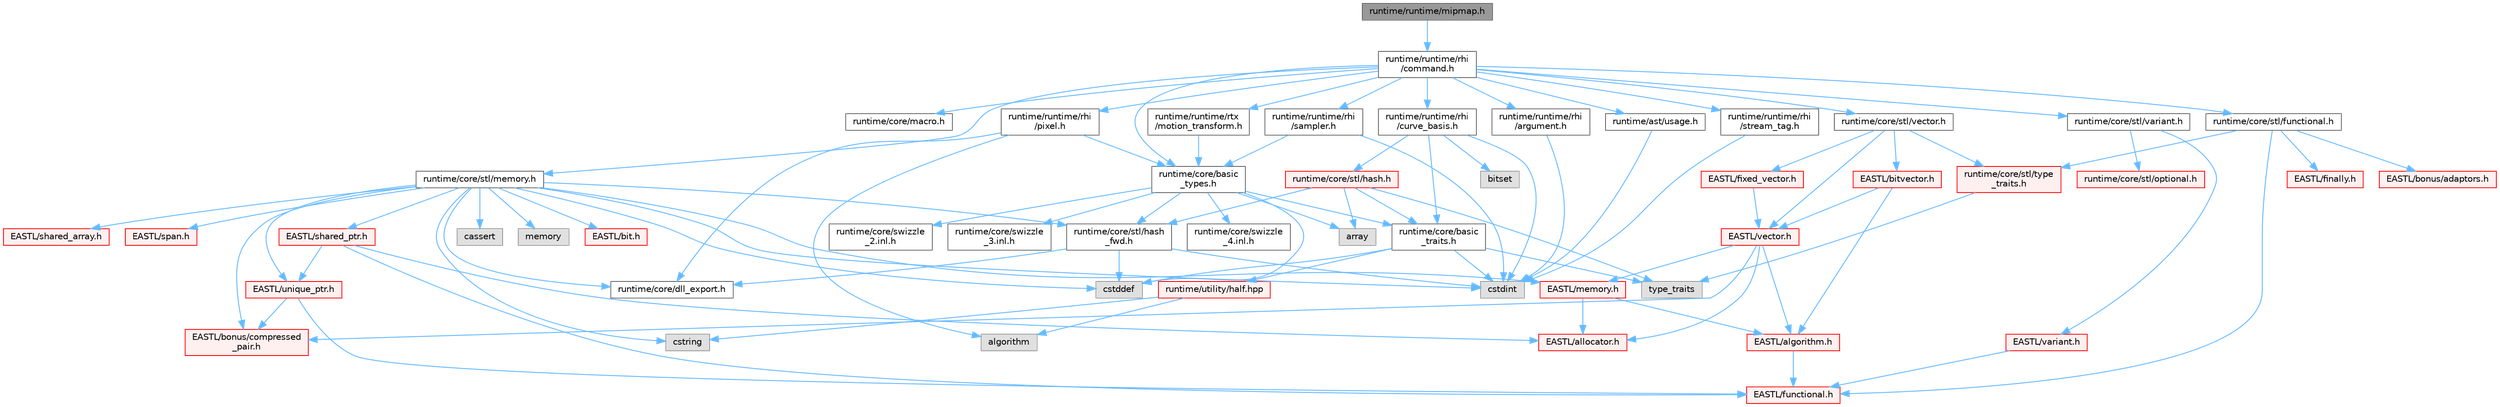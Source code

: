 digraph "runtime/runtime/mipmap.h"
{
 // LATEX_PDF_SIZE
  bgcolor="transparent";
  edge [fontname=Helvetica,fontsize=10,labelfontname=Helvetica,labelfontsize=10];
  node [fontname=Helvetica,fontsize=10,shape=box,height=0.2,width=0.4];
  Node1 [id="Node000001",label="runtime/runtime/mipmap.h",height=0.2,width=0.4,color="gray40", fillcolor="grey60", style="filled", fontcolor="black",tooltip=" "];
  Node1 -> Node2 [id="edge1_Node000001_Node000002",color="steelblue1",style="solid",tooltip=" "];
  Node2 [id="Node000002",label="runtime/runtime/rhi\l/command.h",height=0.2,width=0.4,color="grey40", fillcolor="white", style="filled",URL="$command_8h.html",tooltip=" "];
  Node2 -> Node3 [id="edge2_Node000002_Node000003",color="steelblue1",style="solid",tooltip=" "];
  Node3 [id="Node000003",label="runtime/core/macro.h",height=0.2,width=0.4,color="grey40", fillcolor="white", style="filled",URL="$macro_8h.html",tooltip=" "];
  Node2 -> Node4 [id="edge3_Node000002_Node000004",color="steelblue1",style="solid",tooltip=" "];
  Node4 [id="Node000004",label="runtime/core/basic\l_types.h",height=0.2,width=0.4,color="grey40", fillcolor="white", style="filled",URL="$basic__types_8h.html",tooltip=" "];
  Node4 -> Node5 [id="edge4_Node000004_Node000005",color="steelblue1",style="solid",tooltip=" "];
  Node5 [id="Node000005",label="cstddef",height=0.2,width=0.4,color="grey60", fillcolor="#E0E0E0", style="filled",tooltip=" "];
  Node4 -> Node6 [id="edge5_Node000004_Node000006",color="steelblue1",style="solid",tooltip=" "];
  Node6 [id="Node000006",label="array",height=0.2,width=0.4,color="grey60", fillcolor="#E0E0E0", style="filled",tooltip=" "];
  Node4 -> Node7 [id="edge6_Node000004_Node000007",color="steelblue1",style="solid",tooltip=" "];
  Node7 [id="Node000007",label="runtime/core/stl/hash\l_fwd.h",height=0.2,width=0.4,color="grey40", fillcolor="white", style="filled",URL="$hash__fwd_8h.html",tooltip=" "];
  Node7 -> Node5 [id="edge7_Node000007_Node000005",color="steelblue1",style="solid",tooltip=" "];
  Node7 -> Node8 [id="edge8_Node000007_Node000008",color="steelblue1",style="solid",tooltip=" "];
  Node8 [id="Node000008",label="cstdint",height=0.2,width=0.4,color="grey60", fillcolor="#E0E0E0", style="filled",tooltip=" "];
  Node7 -> Node9 [id="edge9_Node000007_Node000009",color="steelblue1",style="solid",tooltip=" "];
  Node9 [id="Node000009",label="runtime/core/dll_export.h",height=0.2,width=0.4,color="grey40", fillcolor="white", style="filled",URL="$dll__export_8h.html",tooltip=" "];
  Node4 -> Node10 [id="edge10_Node000004_Node000010",color="steelblue1",style="solid",tooltip=" "];
  Node10 [id="Node000010",label="runtime/core/basic\l_traits.h",height=0.2,width=0.4,color="grey40", fillcolor="white", style="filled",URL="$basic__traits_8h.html",tooltip=" "];
  Node10 -> Node8 [id="edge11_Node000010_Node000008",color="steelblue1",style="solid",tooltip=" "];
  Node10 -> Node5 [id="edge12_Node000010_Node000005",color="steelblue1",style="solid",tooltip=" "];
  Node10 -> Node11 [id="edge13_Node000010_Node000011",color="steelblue1",style="solid",tooltip=" "];
  Node11 [id="Node000011",label="type_traits",height=0.2,width=0.4,color="grey60", fillcolor="#E0E0E0", style="filled",tooltip=" "];
  Node10 -> Node12 [id="edge14_Node000010_Node000012",color="steelblue1",style="solid",tooltip=" "];
  Node12 [id="Node000012",label="runtime/utility/half.hpp",height=0.2,width=0.4,color="red", fillcolor="#FFF0F0", style="filled",URL="$half_8hpp.html",tooltip=" "];
  Node12 -> Node14 [id="edge15_Node000012_Node000014",color="steelblue1",style="solid",tooltip=" "];
  Node14 [id="Node000014",label="algorithm",height=0.2,width=0.4,color="grey60", fillcolor="#E0E0E0", style="filled",tooltip=" "];
  Node12 -> Node21 [id="edge16_Node000012_Node000021",color="steelblue1",style="solid",tooltip=" "];
  Node21 [id="Node000021",label="cstring",height=0.2,width=0.4,color="grey60", fillcolor="#E0E0E0", style="filled",tooltip=" "];
  Node4 -> Node23 [id="edge17_Node000004_Node000023",color="steelblue1",style="solid",tooltip=" "];
  Node23 [id="Node000023",label="runtime/core/swizzle\l_2.inl.h",height=0.2,width=0.4,color="grey40", fillcolor="white", style="filled",URL="$core_2swizzle__2_8inl_8h.html",tooltip=" "];
  Node4 -> Node24 [id="edge18_Node000004_Node000024",color="steelblue1",style="solid",tooltip=" "];
  Node24 [id="Node000024",label="runtime/core/swizzle\l_3.inl.h",height=0.2,width=0.4,color="grey40", fillcolor="white", style="filled",URL="$core_2swizzle__3_8inl_8h.html",tooltip=" "];
  Node4 -> Node25 [id="edge19_Node000004_Node000025",color="steelblue1",style="solid",tooltip=" "];
  Node25 [id="Node000025",label="runtime/core/swizzle\l_4.inl.h",height=0.2,width=0.4,color="grey40", fillcolor="white", style="filled",URL="$core_2swizzle__4_8inl_8h.html",tooltip=" "];
  Node2 -> Node26 [id="edge20_Node000002_Node000026",color="steelblue1",style="solid",tooltip=" "];
  Node26 [id="Node000026",label="runtime/core/stl/vector.h",height=0.2,width=0.4,color="grey40", fillcolor="white", style="filled",URL="$core_2stl_2vector_8h.html",tooltip=" "];
  Node26 -> Node27 [id="edge21_Node000026_Node000027",color="steelblue1",style="solid",tooltip=" "];
  Node27 [id="Node000027",label="EASTL/vector.h",height=0.2,width=0.4,color="red", fillcolor="#FFF0F0", style="filled",URL="$_e_a_s_t_l_2include_2_e_a_s_t_l_2vector_8h.html",tooltip=" "];
  Node27 -> Node28 [id="edge22_Node000027_Node000028",color="steelblue1",style="solid",tooltip=" "];
  Node28 [id="Node000028",label="EASTL/algorithm.h",height=0.2,width=0.4,color="red", fillcolor="#FFF0F0", style="filled",URL="$_e_a_s_t_l_2include_2_e_a_s_t_l_2algorithm_8h.html",tooltip=" "];
  Node28 -> Node80 [id="edge23_Node000028_Node000080",color="steelblue1",style="solid",tooltip=" "];
  Node80 [id="Node000080",label="EASTL/functional.h",height=0.2,width=0.4,color="red", fillcolor="#FFF0F0", style="filled",URL="$_e_a_s_t_l_2include_2_e_a_s_t_l_2functional_8h.html",tooltip=" "];
  Node27 -> Node64 [id="edge24_Node000027_Node000064",color="steelblue1",style="solid",tooltip=" "];
  Node64 [id="Node000064",label="EASTL/allocator.h",height=0.2,width=0.4,color="red", fillcolor="#FFF0F0", style="filled",URL="$allocator_8h.html",tooltip=" "];
  Node27 -> Node78 [id="edge25_Node000027_Node000078",color="steelblue1",style="solid",tooltip=" "];
  Node78 [id="Node000078",label="EASTL/bonus/compressed\l_pair.h",height=0.2,width=0.4,color="red", fillcolor="#FFF0F0", style="filled",URL="$compressed__pair_8h.html",tooltip=" "];
  Node27 -> Node60 [id="edge26_Node000027_Node000060",color="steelblue1",style="solid",tooltip=" "];
  Node60 [id="Node000060",label="EASTL/memory.h",height=0.2,width=0.4,color="red", fillcolor="#FFF0F0", style="filled",URL="$_e_a_s_t_l_2include_2_e_a_s_t_l_2memory_8h.html",tooltip=" "];
  Node60 -> Node28 [id="edge27_Node000060_Node000028",color="steelblue1",style="solid",tooltip=" "];
  Node60 -> Node64 [id="edge28_Node000060_Node000064",color="steelblue1",style="solid",tooltip=" "];
  Node26 -> Node169 [id="edge29_Node000026_Node000169",color="steelblue1",style="solid",tooltip=" "];
  Node169 [id="Node000169",label="EASTL/fixed_vector.h",height=0.2,width=0.4,color="red", fillcolor="#FFF0F0", style="filled",URL="$fixed__vector_8h.html",tooltip=" "];
  Node169 -> Node27 [id="edge30_Node000169_Node000027",color="steelblue1",style="solid",tooltip=" "];
  Node26 -> Node171 [id="edge31_Node000026_Node000171",color="steelblue1",style="solid",tooltip=" "];
  Node171 [id="Node000171",label="EASTL/bitvector.h",height=0.2,width=0.4,color="red", fillcolor="#FFF0F0", style="filled",URL="$bitvector_8h.html",tooltip=" "];
  Node171 -> Node27 [id="edge32_Node000171_Node000027",color="steelblue1",style="solid",tooltip=" "];
  Node171 -> Node28 [id="edge33_Node000171_Node000028",color="steelblue1",style="solid",tooltip=" "];
  Node26 -> Node173 [id="edge34_Node000026_Node000173",color="steelblue1",style="solid",tooltip=" "];
  Node173 [id="Node000173",label="runtime/core/stl/type\l_traits.h",height=0.2,width=0.4,color="red", fillcolor="#FFF0F0", style="filled",URL="$core_2stl_2type__traits_8h.html",tooltip=" "];
  Node173 -> Node11 [id="edge35_Node000173_Node000011",color="steelblue1",style="solid",tooltip=" "];
  Node2 -> Node55 [id="edge36_Node000002_Node000055",color="steelblue1",style="solid",tooltip=" "];
  Node55 [id="Node000055",label="runtime/core/stl/memory.h",height=0.2,width=0.4,color="grey40", fillcolor="white", style="filled",URL="$core_2stl_2memory_8h.html",tooltip=" "];
  Node55 -> Node5 [id="edge37_Node000055_Node000005",color="steelblue1",style="solid",tooltip=" "];
  Node55 -> Node8 [id="edge38_Node000055_Node000008",color="steelblue1",style="solid",tooltip=" "];
  Node55 -> Node56 [id="edge39_Node000055_Node000056",color="steelblue1",style="solid",tooltip=" "];
  Node56 [id="Node000056",label="cassert",height=0.2,width=0.4,color="grey60", fillcolor="#E0E0E0", style="filled",tooltip=" "];
  Node55 -> Node57 [id="edge40_Node000055_Node000057",color="steelblue1",style="solid",tooltip=" "];
  Node57 [id="Node000057",label="memory",height=0.2,width=0.4,color="grey60", fillcolor="#E0E0E0", style="filled",tooltip=" "];
  Node55 -> Node21 [id="edge41_Node000055_Node000021",color="steelblue1",style="solid",tooltip=" "];
  Node55 -> Node58 [id="edge42_Node000055_Node000058",color="steelblue1",style="solid",tooltip=" "];
  Node58 [id="Node000058",label="EASTL/bit.h",height=0.2,width=0.4,color="red", fillcolor="#FFF0F0", style="filled",URL="$bit_8h.html",tooltip=" "];
  Node55 -> Node60 [id="edge43_Node000055_Node000060",color="steelblue1",style="solid",tooltip=" "];
  Node55 -> Node75 [id="edge44_Node000055_Node000075",color="steelblue1",style="solid",tooltip=" "];
  Node75 [id="Node000075",label="EASTL/shared_array.h",height=0.2,width=0.4,color="red", fillcolor="#FFF0F0", style="filled",URL="$shared__array_8h.html",tooltip=" "];
  Node55 -> Node77 [id="edge45_Node000055_Node000077",color="steelblue1",style="solid",tooltip=" "];
  Node77 [id="Node000077",label="EASTL/unique_ptr.h",height=0.2,width=0.4,color="red", fillcolor="#FFF0F0", style="filled",URL="$unique__ptr_8h.html",tooltip=" "];
  Node77 -> Node78 [id="edge46_Node000077_Node000078",color="steelblue1",style="solid",tooltip=" "];
  Node77 -> Node80 [id="edge47_Node000077_Node000080",color="steelblue1",style="solid",tooltip=" "];
  Node55 -> Node85 [id="edge48_Node000055_Node000085",color="steelblue1",style="solid",tooltip=" "];
  Node85 [id="Node000085",label="EASTL/shared_ptr.h",height=0.2,width=0.4,color="red", fillcolor="#FFF0F0", style="filled",URL="$shared__ptr_8h.html",tooltip=" "];
  Node85 -> Node77 [id="edge49_Node000085_Node000077",color="steelblue1",style="solid",tooltip=" "];
  Node85 -> Node80 [id="edge50_Node000085_Node000080",color="steelblue1",style="solid",tooltip=" "];
  Node85 -> Node64 [id="edge51_Node000085_Node000064",color="steelblue1",style="solid",tooltip=" "];
  Node55 -> Node165 [id="edge52_Node000055_Node000165",color="steelblue1",style="solid",tooltip=" "];
  Node165 [id="Node000165",label="EASTL/span.h",height=0.2,width=0.4,color="red", fillcolor="#FFF0F0", style="filled",URL="$span_8h.html",tooltip=" "];
  Node55 -> Node78 [id="edge53_Node000055_Node000078",color="steelblue1",style="solid",tooltip=" "];
  Node55 -> Node9 [id="edge54_Node000055_Node000009",color="steelblue1",style="solid",tooltip=" "];
  Node55 -> Node7 [id="edge55_Node000055_Node000007",color="steelblue1",style="solid",tooltip=" "];
  Node2 -> Node174 [id="edge56_Node000002_Node000174",color="steelblue1",style="solid",tooltip=" "];
  Node174 [id="Node000174",label="runtime/core/stl/variant.h",height=0.2,width=0.4,color="grey40", fillcolor="white", style="filled",URL="$core_2stl_2variant_8h.html",tooltip=" "];
  Node174 -> Node175 [id="edge57_Node000174_Node000175",color="steelblue1",style="solid",tooltip=" "];
  Node175 [id="Node000175",label="runtime/core/stl/optional.h",height=0.2,width=0.4,color="red", fillcolor="#FFF0F0", style="filled",URL="$core_2stl_2optional_8h.html",tooltip=" "];
  Node174 -> Node177 [id="edge58_Node000174_Node000177",color="steelblue1",style="solid",tooltip=" "];
  Node177 [id="Node000177",label="EASTL/variant.h",height=0.2,width=0.4,color="red", fillcolor="#FFF0F0", style="filled",URL="$_e_a_s_t_l_2include_2_e_a_s_t_l_2variant_8h.html",tooltip=" "];
  Node177 -> Node80 [id="edge59_Node000177_Node000080",color="steelblue1",style="solid",tooltip=" "];
  Node2 -> Node180 [id="edge60_Node000002_Node000180",color="steelblue1",style="solid",tooltip=" "];
  Node180 [id="Node000180",label="runtime/core/stl/functional.h",height=0.2,width=0.4,color="grey40", fillcolor="white", style="filled",URL="$core_2stl_2functional_8h.html",tooltip=" "];
  Node180 -> Node173 [id="edge61_Node000180_Node000173",color="steelblue1",style="solid",tooltip=" "];
  Node180 -> Node181 [id="edge62_Node000180_Node000181",color="steelblue1",style="solid",tooltip=" "];
  Node181 [id="Node000181",label="EASTL/finally.h",height=0.2,width=0.4,color="red", fillcolor="#FFF0F0", style="filled",URL="$finally_8h.html",tooltip=" "];
  Node180 -> Node80 [id="edge63_Node000180_Node000080",color="steelblue1",style="solid",tooltip=" "];
  Node180 -> Node182 [id="edge64_Node000180_Node000182",color="steelblue1",style="solid",tooltip=" "];
  Node182 [id="Node000182",label="EASTL/bonus/adaptors.h",height=0.2,width=0.4,color="red", fillcolor="#FFF0F0", style="filled",URL="$adaptors_8h.html",tooltip=" "];
  Node2 -> Node183 [id="edge65_Node000002_Node000183",color="steelblue1",style="solid",tooltip=" "];
  Node183 [id="Node000183",label="runtime/ast/usage.h",height=0.2,width=0.4,color="grey40", fillcolor="white", style="filled",URL="$usage_8h.html",tooltip=" "];
  Node183 -> Node8 [id="edge66_Node000183_Node000008",color="steelblue1",style="solid",tooltip=" "];
  Node2 -> Node184 [id="edge67_Node000002_Node000184",color="steelblue1",style="solid",tooltip=" "];
  Node184 [id="Node000184",label="runtime/runtime/rhi\l/pixel.h",height=0.2,width=0.4,color="grey40", fillcolor="white", style="filled",URL="$pixel_8h.html",tooltip=" "];
  Node184 -> Node14 [id="edge68_Node000184_Node000014",color="steelblue1",style="solid",tooltip=" "];
  Node184 -> Node9 [id="edge69_Node000184_Node000009",color="steelblue1",style="solid",tooltip=" "];
  Node184 -> Node4 [id="edge70_Node000184_Node000004",color="steelblue1",style="solid",tooltip=" "];
  Node2 -> Node185 [id="edge71_Node000002_Node000185",color="steelblue1",style="solid",tooltip=" "];
  Node185 [id="Node000185",label="runtime/runtime/rhi\l/stream_tag.h",height=0.2,width=0.4,color="grey40", fillcolor="white", style="filled",URL="$stream__tag_8h.html",tooltip=" "];
  Node185 -> Node8 [id="edge72_Node000185_Node000008",color="steelblue1",style="solid",tooltip=" "];
  Node2 -> Node186 [id="edge73_Node000002_Node000186",color="steelblue1",style="solid",tooltip=" "];
  Node186 [id="Node000186",label="runtime/runtime/rhi\l/sampler.h",height=0.2,width=0.4,color="grey40", fillcolor="white", style="filled",URL="$sampler_8h.html",tooltip=" "];
  Node186 -> Node8 [id="edge74_Node000186_Node000008",color="steelblue1",style="solid",tooltip=" "];
  Node186 -> Node4 [id="edge75_Node000186_Node000004",color="steelblue1",style="solid",tooltip=" "];
  Node2 -> Node187 [id="edge76_Node000002_Node000187",color="steelblue1",style="solid",tooltip=" "];
  Node187 [id="Node000187",label="runtime/runtime/rhi\l/argument.h",height=0.2,width=0.4,color="grey40", fillcolor="white", style="filled",URL="$argument_8h.html",tooltip=" "];
  Node187 -> Node8 [id="edge77_Node000187_Node000008",color="steelblue1",style="solid",tooltip=" "];
  Node2 -> Node188 [id="edge78_Node000002_Node000188",color="steelblue1",style="solid",tooltip=" "];
  Node188 [id="Node000188",label="runtime/runtime/rhi\l/curve_basis.h",height=0.2,width=0.4,color="grey40", fillcolor="white", style="filled",URL="$curve__basis_8h.html",tooltip=" "];
  Node188 -> Node8 [id="edge79_Node000188_Node000008",color="steelblue1",style="solid",tooltip=" "];
  Node188 -> Node189 [id="edge80_Node000188_Node000189",color="steelblue1",style="solid",tooltip=" "];
  Node189 [id="Node000189",label="bitset",height=0.2,width=0.4,color="grey60", fillcolor="#E0E0E0", style="filled",tooltip=" "];
  Node188 -> Node10 [id="edge81_Node000188_Node000010",color="steelblue1",style="solid",tooltip=" "];
  Node188 -> Node190 [id="edge82_Node000188_Node000190",color="steelblue1",style="solid",tooltip=" "];
  Node190 [id="Node000190",label="runtime/core/stl/hash.h",height=0.2,width=0.4,color="red", fillcolor="#FFF0F0", style="filled",URL="$hash_8h.html",tooltip=" "];
  Node190 -> Node6 [id="edge83_Node000190_Node000006",color="steelblue1",style="solid",tooltip=" "];
  Node190 -> Node11 [id="edge84_Node000190_Node000011",color="steelblue1",style="solid",tooltip=" "];
  Node190 -> Node7 [id="edge85_Node000190_Node000007",color="steelblue1",style="solid",tooltip=" "];
  Node190 -> Node10 [id="edge86_Node000190_Node000010",color="steelblue1",style="solid",tooltip=" "];
  Node2 -> Node191 [id="edge87_Node000002_Node000191",color="steelblue1",style="solid",tooltip=" "];
  Node191 [id="Node000191",label="runtime/runtime/rtx\l/motion_transform.h",height=0.2,width=0.4,color="grey40", fillcolor="white", style="filled",URL="$motion__transform_8h.html",tooltip=" "];
  Node191 -> Node4 [id="edge88_Node000191_Node000004",color="steelblue1",style="solid",tooltip=" "];
}
